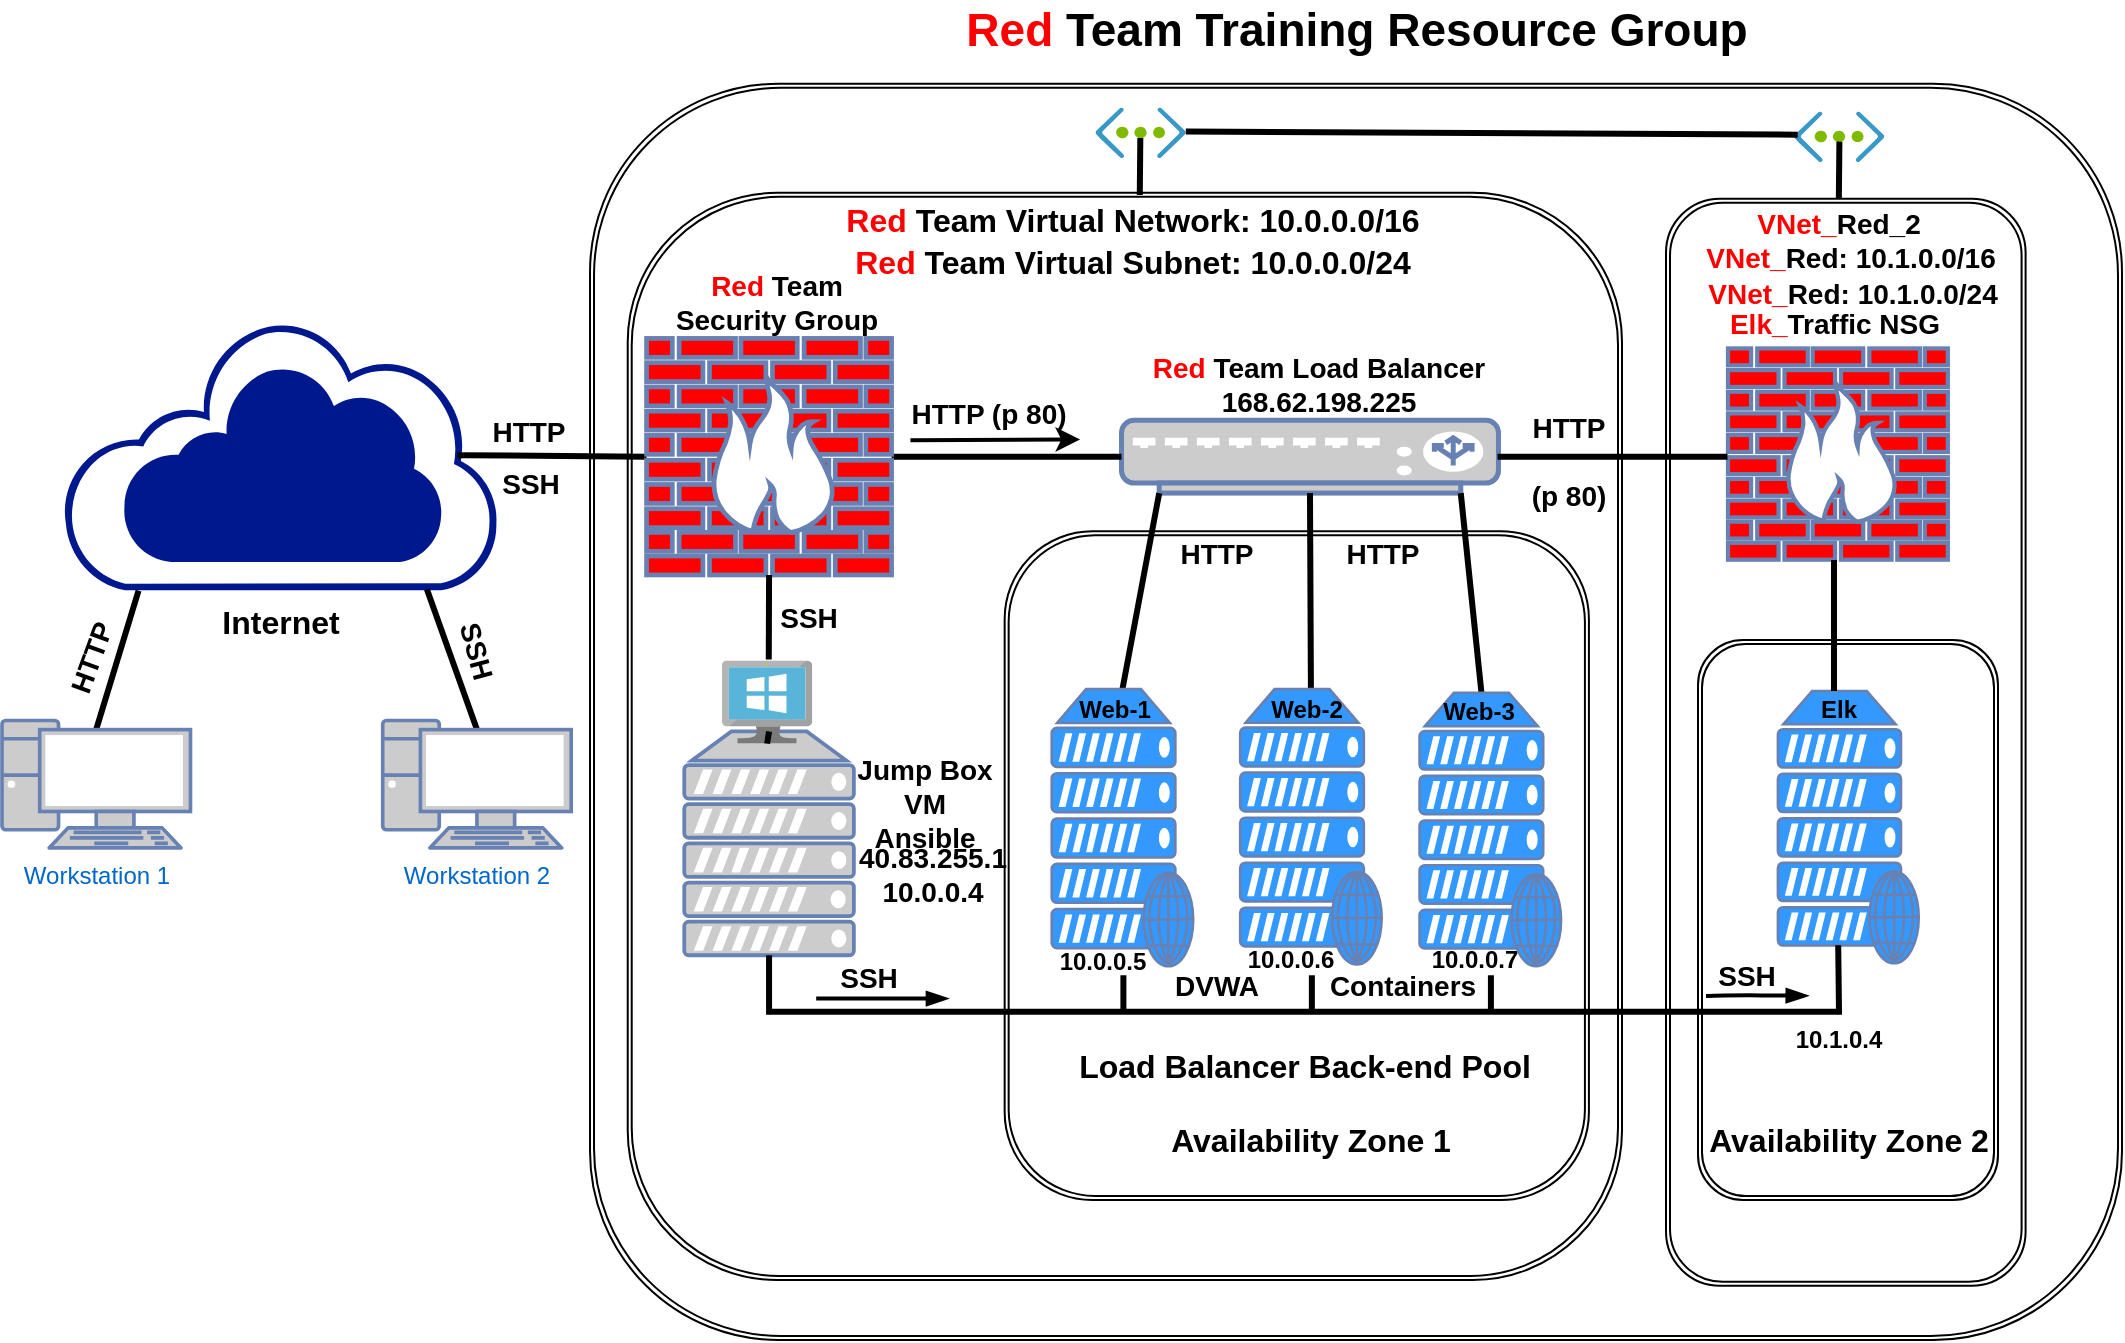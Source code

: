<mxfile version="13.7.5" type="device"><diagram id="DfyBCcoFTRjeQ1ihtu6p" name="Page-1"><mxGraphModel dx="1384" dy="664" grid="1" gridSize="10" guides="1" tooltips="1" connect="1" arrows="0" fold="1" page="1" pageScale="1" pageWidth="1100" pageHeight="850" math="0" shadow="0"><root><mxCell id="0"/><mxCell id="1" parent="0"/><mxCell id="9l5sKtxLtAXF61VpPTWA-80" value="" style="shape=ext;double=1;rounded=1;whiteSpace=wrap;html=1;labelBackgroundColor=none;fillColor=#FFFFFF;fontSize=16;" parent="1" vertex="1"><mxGeometry x="314.01" y="211.84" width="765.99" height="628.16" as="geometry"/></mxCell><mxCell id="9l5sKtxLtAXF61VpPTWA-77" value="" style="shape=ext;double=1;rounded=1;whiteSpace=wrap;html=1;labelBackgroundColor=none;fillColor=#FFFFFF;fontSize=12;" parent="1" vertex="1"><mxGeometry x="332.86" y="266.43" width="497.14" height="543.57" as="geometry"/></mxCell><mxCell id="9l5sKtxLtAXF61VpPTWA-4" value="" style="aspect=fixed;html=1;points=[];align=center;image;fontSize=12;image=img/lib/mscae/Virtual_Network.svg;" parent="1" vertex="1"><mxGeometry x="566.736" y="223.759" width="45.178" height="25.299" as="geometry"/></mxCell><mxCell id="9l5sKtxLtAXF61VpPTWA-26" value="" style="group" parent="1" vertex="1" connectable="0"><mxGeometry x="50.155" y="330.113" width="227.144" height="135.957" as="geometry"/></mxCell><mxCell id="9l5sKtxLtAXF61VpPTWA-1" value="" style="aspect=fixed;pointerEvents=1;shadow=0;dashed=0;html=1;strokeColor=none;labelPosition=center;verticalLabelPosition=bottom;verticalAlign=top;align=center;fillColor=#00188D;shape=mxgraph.mscae.enterprise.internet" parent="9l5sKtxLtAXF61VpPTWA-26" vertex="1"><mxGeometry x="29.976" y="21.471" width="160.308" height="99.391" as="geometry"/></mxCell><mxCell id="9l5sKtxLtAXF61VpPTWA-2" value="&lt;font size=&quot;1&quot;&gt;&lt;b style=&quot;font-size: 16px&quot;&gt;Internet&lt;/b&gt;&lt;/font&gt;" style="aspect=fixed;pointerEvents=1;shadow=0;dashed=0;html=1;strokeColor=none;labelPosition=center;verticalLabelPosition=bottom;verticalAlign=top;align=center;fillColor=#00188D;shape=mxgraph.mscae.enterprise.internet_hollow" parent="9l5sKtxLtAXF61VpPTWA-26" vertex="1"><mxGeometry width="217.792" height="135.027" as="geometry"/></mxCell><mxCell id="9l5sKtxLtAXF61VpPTWA-49" style="edgeStyle=none;rounded=0;orthogonalLoop=1;jettySize=auto;html=1;exitX=0.92;exitY=0.5;exitDx=0;exitDy=0;exitPerimeter=0;entryX=0.907;entryY=0.501;entryDx=0;entryDy=0;entryPerimeter=0;endArrow=none;endFill=0;strokeWidth=3;fontSize=14;" parent="9l5sKtxLtAXF61VpPTWA-26" source="9l5sKtxLtAXF61VpPTWA-2" target="9l5sKtxLtAXF61VpPTWA-2" edge="1"><mxGeometry relative="1" as="geometry"/></mxCell><mxCell id="9l5sKtxLtAXF61VpPTWA-31" style="edgeStyle=none;rounded=0;orthogonalLoop=1;jettySize=auto;html=1;exitX=0.5;exitY=0.07;exitDx=0;exitDy=0;exitPerimeter=0;entryX=0.837;entryY=0.996;entryDx=0;entryDy=0;entryPerimeter=0;endArrow=none;endFill=0;strokeWidth=3;" parent="1" source="9l5sKtxLtAXF61VpPTWA-29" target="9l5sKtxLtAXF61VpPTWA-2" edge="1"><mxGeometry relative="1" as="geometry"/></mxCell><mxCell id="9l5sKtxLtAXF61VpPTWA-29" value="Workstation 2" style="fontColor=#0066CC;verticalAlign=top;verticalLabelPosition=bottom;labelPosition=center;align=center;html=1;outlineConnect=0;fillColor=#CCCCCC;strokeColor=#6881B3;gradientColor=none;gradientDirection=north;strokeWidth=2;shape=mxgraph.networks.pc;" parent="1" vertex="1"><mxGeometry x="210.355" y="530.263" width="94.235" height="63.684" as="geometry"/></mxCell><mxCell id="9l5sKtxLtAXF61VpPTWA-32" style="edgeStyle=none;rounded=0;orthogonalLoop=1;jettySize=auto;html=1;exitX=0.5;exitY=0.07;exitDx=0;exitDy=0;exitPerimeter=0;entryX=0.175;entryY=1.001;entryDx=0;entryDy=0;entryPerimeter=0;endArrow=none;endFill=0;strokeWidth=3;" parent="1" source="9l5sKtxLtAXF61VpPTWA-30" target="9l5sKtxLtAXF61VpPTWA-2" edge="1"><mxGeometry relative="1" as="geometry"/></mxCell><mxCell id="9l5sKtxLtAXF61VpPTWA-30" value="Workstation 1" style="fontColor=#0066CC;verticalAlign=top;verticalLabelPosition=bottom;labelPosition=center;align=center;html=1;outlineConnect=0;fillColor=#CCCCCC;strokeColor=#6881B3;gradientColor=none;gradientDirection=north;strokeWidth=2;shape=mxgraph.networks.pc;" parent="1" vertex="1"><mxGeometry x="20" y="530.263" width="94.235" height="63.684" as="geometry"/></mxCell><mxCell id="9l5sKtxLtAXF61VpPTWA-39" value="&lt;font color=&quot;#ff0000&quot; style=&quot;font-size: 23px;&quot;&gt;Red &lt;/font&gt;Team Training Resource Group" style="text;html=1;resizable=0;autosize=1;align=center;verticalAlign=middle;points=[];fillColor=none;strokeColor=none;rounded=0;fontSize=23;labelBackgroundColor=none;fontStyle=1" parent="1" vertex="1"><mxGeometry x="492.009" y="170" width="410" height="30" as="geometry"/></mxCell><mxCell id="9l5sKtxLtAXF61VpPTWA-44" value="HTTP" style="text;html=1;resizable=0;autosize=1;align=center;verticalAlign=middle;points=[];fillColor=none;strokeColor=none;rounded=0;fontSize=14;labelBackgroundColor=none;fontStyle=1;rotation=-70;" parent="1" vertex="1"><mxGeometry x="39.998" y="489.313" width="50" height="20" as="geometry"/></mxCell><mxCell id="9l5sKtxLtAXF61VpPTWA-45" value="SSH" style="text;html=1;resizable=0;autosize=1;align=center;verticalAlign=middle;points=[];fillColor=none;strokeColor=none;rounded=0;fontSize=14;labelBackgroundColor=none;fontStyle=1;rotation=75;" parent="1" vertex="1"><mxGeometry x="236.995" y="485.244" width="40" height="20" as="geometry"/></mxCell><mxCell id="9l5sKtxLtAXF61VpPTWA-48" style="edgeStyle=none;rounded=0;orthogonalLoop=1;jettySize=auto;html=1;exitX=0.92;exitY=0.5;exitDx=0;exitDy=0;exitPerimeter=0;entryX=0;entryY=0.5;entryDx=0;entryDy=0;entryPerimeter=0;endArrow=none;endFill=0;strokeWidth=3;fontSize=14;" parent="1" source="9l5sKtxLtAXF61VpPTWA-2" target="9l5sKtxLtAXF61VpPTWA-9" edge="1"><mxGeometry relative="1" as="geometry"/></mxCell><mxCell id="9l5sKtxLtAXF61VpPTWA-52" value="SSH" style="text;html=1;resizable=0;autosize=1;align=center;verticalAlign=middle;points=[];fillColor=none;strokeColor=none;rounded=0;fontSize=14;labelBackgroundColor=none;fontStyle=1;rotation=0;" parent="1" vertex="1"><mxGeometry x="263.838" y="402.001" width="40" height="20" as="geometry"/></mxCell><mxCell id="9l5sKtxLtAXF61VpPTWA-54" value="HTTP" style="text;html=1;resizable=0;autosize=1;align=center;verticalAlign=middle;points=[];fillColor=none;strokeColor=none;rounded=0;fontSize=14;labelBackgroundColor=none;fontStyle=1;rotation=0;" parent="1" vertex="1"><mxGeometry x="257.586" y="375.506" width="50" height="20" as="geometry"/></mxCell><mxCell id="9l5sKtxLtAXF61VpPTWA-78" value="&lt;font color=&quot;#ff0000&quot;&gt;Red&lt;/font&gt; Team Virtual Network: 10.0.0.0/16" style="text;html=1;resizable=0;autosize=1;align=center;verticalAlign=middle;points=[];fillColor=none;strokeColor=none;rounded=0;fontSize=16;labelBackgroundColor=none;fontStyle=1" parent="1" vertex="1"><mxGeometry x="434.827" y="270.233" width="300" height="20" as="geometry"/></mxCell><mxCell id="9l5sKtxLtAXF61VpPTWA-79" value="&lt;font color=&quot;#ff0000&quot;&gt;Red&lt;/font&gt; Team Virtual Subnet: 10.0.0.0/24" style="text;html=1;resizable=0;autosize=1;align=center;verticalAlign=middle;points=[];fillColor=none;strokeColor=none;rounded=0;fontSize=16;labelBackgroundColor=none;fontStyle=1" parent="1" vertex="1"><mxGeometry x="439.654" y="291.338" width="290" height="20" as="geometry"/></mxCell><mxCell id="9l5sKtxLtAXF61VpPTWA-71" value="" style="shape=ext;double=1;rounded=1;whiteSpace=wrap;html=1;labelBackgroundColor=none;fontSize=12;fillColor=#FFFFFF;" parent="1" vertex="1"><mxGeometry x="521.33" y="435.65" width="292.13" height="334.35" as="geometry"/></mxCell><mxCell id="9l5sKtxLtAXF61VpPTWA-7" value="" style="fontColor=#0066CC;verticalAlign=top;verticalLabelPosition=bottom;labelPosition=center;align=center;html=1;outlineConnect=0;fillColor=#CCCCCC;strokeColor=#6881B3;gradientColor=none;gradientDirection=north;strokeWidth=2;shape=mxgraph.networks.load_balancer;" parent="1" vertex="1"><mxGeometry x="579.756" y="380.15" width="188.47" height="36.391" as="geometry"/></mxCell><mxCell id="9l5sKtxLtAXF61VpPTWA-25" style="edgeStyle=none;rounded=0;orthogonalLoop=1;jettySize=auto;html=1;exitX=1;exitY=0.5;exitDx=0;exitDy=0;exitPerimeter=0;entryX=0;entryY=0.5;entryDx=0;entryDy=0;entryPerimeter=0;endArrow=none;endFill=0;strokeWidth=3;" parent="1" source="9l5sKtxLtAXF61VpPTWA-9" target="9l5sKtxLtAXF61VpPTWA-7" edge="1"><mxGeometry relative="1" as="geometry"/></mxCell><mxCell id="9l5sKtxLtAXF61VpPTWA-9" value="" style="fontColor=#0067CC;verticalAlign=top;verticalLabelPosition=bottom;labelPosition=center;align=center;html=1;outlineConnect=0;strokeColor=#6881B3;gradientColor=none;gradientDirection=north;strokeWidth=2;shape=mxgraph.networks.firewall;fillColor=#FF0000;" parent="1" vertex="1"><mxGeometry x="342.284" y="339.211" width="122.506" height="118.271" as="geometry"/></mxCell><mxCell id="9l5sKtxLtAXF61VpPTWA-24" style="edgeStyle=none;rounded=0;orthogonalLoop=1;jettySize=auto;html=1;exitX=0.518;exitY=-0.011;exitDx=0;exitDy=0;exitPerimeter=0;entryX=0.5;entryY=1;entryDx=0;entryDy=0;entryPerimeter=0;endArrow=none;endFill=0;strokeWidth=3;" parent="1" source="9l5sKtxLtAXF61VpPTWA-3" target="9l5sKtxLtAXF61VpPTWA-9" edge="1"><mxGeometry relative="1" as="geometry"/></mxCell><mxCell id="9l5sKtxLtAXF61VpPTWA-11" value="" style="fontColor=#0066CC;verticalAlign=top;verticalLabelPosition=bottom;labelPosition=center;align=center;html=1;outlineConnect=0;fillColor=#CCCCCC;strokeColor=#6881B3;gradientColor=none;gradientDirection=north;strokeWidth=2;shape=mxgraph.networks.server;" parent="1" vertex="1"><mxGeometry x="361.131" y="535.722" width="84.812" height="111.902" as="geometry"/></mxCell><mxCell id="9l5sKtxLtAXF61VpPTWA-3" value="" style="aspect=fixed;html=1;points=[];align=center;image;fontSize=12;image=img/lib/mscae/VirtualMachineWindows.svg;" parent="1" vertex="1"><mxGeometry x="379.978" y="500.241" width="45.178" height="41.563" as="geometry"/></mxCell><mxCell id="9l5sKtxLtAXF61VpPTWA-28" style="edgeStyle=none;rounded=0;orthogonalLoop=1;jettySize=auto;html=1;exitX=0.5;exitY=0;exitDx=0;exitDy=0;exitPerimeter=0;entryX=0.5;entryY=1;entryDx=0;entryDy=0;entryPerimeter=0;endArrow=none;endFill=0;strokeWidth=3;" parent="1" source="9l5sKtxLtAXF61VpPTWA-11" target="9l5sKtxLtAXF61VpPTWA-3" edge="1"><mxGeometry relative="1" as="geometry"><mxPoint x="846.441" y="796.609" as="sourcePoint"/><mxPoint x="846.441" y="739.511" as="targetPoint"/></mxGeometry></mxCell><mxCell id="9l5sKtxLtAXF61VpPTWA-38" value="&lt;font color=&quot;#ff0000&quot;&gt;Red&lt;/font&gt; Team Load Balancer&lt;br&gt;168.62.198.225" style="text;html=1;resizable=0;autosize=1;align=center;verticalAlign=middle;points=[];fillColor=none;strokeColor=none;rounded=0;fontSize=14;labelBackgroundColor=none;fontStyle=1" parent="1" vertex="1"><mxGeometry x="587.766" y="341.94" width="180" height="40" as="geometry"/></mxCell><mxCell id="9l5sKtxLtAXF61VpPTWA-41" value="&lt;font color=&quot;#ff0000&quot;&gt;Red&lt;/font&gt; Team&lt;br&gt;Security Group" style="text;html=1;resizable=0;autosize=1;align=center;verticalAlign=middle;points=[];fillColor=none;strokeColor=none;rounded=0;fontSize=14;labelBackgroundColor=none;fontStyle=1" parent="1" vertex="1"><mxGeometry x="346.996" y="301" width="120" height="40" as="geometry"/></mxCell><mxCell id="9l5sKtxLtAXF61VpPTWA-50" value="SSH" style="text;html=1;resizable=0;autosize=1;align=center;verticalAlign=middle;points=[];fillColor=none;strokeColor=none;rounded=0;fontSize=14;labelBackgroundColor=none;fontStyle=1;rotation=0;" parent="1" vertex="1"><mxGeometry x="402.594" y="469.308" width="40" height="20" as="geometry"/></mxCell><mxCell id="9l5sKtxLtAXF61VpPTWA-51" value="SSH" style="text;html=1;resizable=0;autosize=1;align=center;verticalAlign=middle;points=[];fillColor=none;strokeColor=none;rounded=0;fontSize=14;labelBackgroundColor=none;fontStyle=1;rotation=0;" parent="1" vertex="1"><mxGeometry x="433.095" y="649.263" width="40" height="20" as="geometry"/></mxCell><mxCell id="9l5sKtxLtAXF61VpPTWA-55" value="" style="endArrow=blockThin;html=1;strokeWidth=2;fontSize=14;endFill=1;" parent="1" edge="1"><mxGeometry width="50" height="50" relative="1" as="geometry"><mxPoint x="427.095" y="669.278" as="sourcePoint"/><mxPoint x="493.06" y="669.278" as="targetPoint"/></mxGeometry></mxCell><mxCell id="9l5sKtxLtAXF61VpPTWA-56" value="" style="endArrow=classic;html=1;strokeWidth=2;fontSize=14;" parent="1" edge="1"><mxGeometry width="50" height="50" relative="1" as="geometry"><mxPoint x="474.213" y="390.158" as="sourcePoint"/><mxPoint x="559.024" y="389.703" as="targetPoint"/></mxGeometry></mxCell><mxCell id="9l5sKtxLtAXF61VpPTWA-57" value="HTTP (p 80)" style="text;html=1;resizable=0;autosize=1;align=center;verticalAlign=middle;points=[];fillColor=none;strokeColor=none;rounded=0;fontSize=14;labelBackgroundColor=none;fontStyle=1;rotation=0;" parent="1" vertex="1"><mxGeometry x="467.616" y="366.504" width="90" height="20" as="geometry"/></mxCell><mxCell id="9l5sKtxLtAXF61VpPTWA-65" value="Jump Box&lt;br&gt;VM&lt;br&gt;Ansible" style="text;html=1;resizable=0;autosize=1;align=center;verticalAlign=middle;points=[];fillColor=none;strokeColor=none;rounded=0;fontSize=14;labelBackgroundColor=none;fontStyle=1;rotation=0;" parent="1" vertex="1"><mxGeometry x="441.231" y="542.09" width="80" height="60" as="geometry"/></mxCell><mxCell id="9l5sKtxLtAXF61VpPTWA-67" value="40.83.255.1&lt;br&gt;10.0.0.4" style="text;html=1;resizable=0;autosize=1;align=center;verticalAlign=middle;points=[];fillColor=none;strokeColor=none;rounded=0;fontSize=14;labelBackgroundColor=none;fontStyle=1;rotation=0;" parent="1" vertex="1"><mxGeometry x="440.288" y="586.669" width="90" height="40" as="geometry"/></mxCell><mxCell id="9l5sKtxLtAXF61VpPTWA-68" value="Web-1" style="text;html=1;resizable=0;autosize=1;align=center;verticalAlign=middle;points=[];fillColor=none;strokeColor=none;rounded=0;fontSize=12;labelBackgroundColor=none;fontStyle=1;rotation=0;" parent="1" vertex="1"><mxGeometry x="552.428" y="515.707" width="50" height="20" as="geometry"/></mxCell><mxCell id="9l5sKtxLtAXF61VpPTWA-69" value="Web-2" style="text;html=1;resizable=0;autosize=1;align=center;verticalAlign=middle;points=[];fillColor=none;strokeColor=none;rounded=0;fontSize=12;labelBackgroundColor=none;fontStyle=1;rotation=0;" parent="1" vertex="1"><mxGeometry x="646.663" y="515.707" width="50" height="20" as="geometry"/></mxCell><mxCell id="9l5sKtxLtAXF61VpPTWA-70" value="Web-3" style="text;html=1;resizable=0;autosize=1;align=center;verticalAlign=middle;points=[];fillColor=none;strokeColor=none;rounded=0;fontSize=12;labelBackgroundColor=none;fontStyle=1;rotation=0;" parent="1" vertex="1"><mxGeometry x="735.244" y="515.488" width="50" height="20" as="geometry"/></mxCell><mxCell id="9l5sKtxLtAXF61VpPTWA-19" style="edgeStyle=none;rounded=0;orthogonalLoop=1;jettySize=auto;html=1;exitX=0.5;exitY=0;exitDx=0;exitDy=0;exitPerimeter=0;entryX=0.1;entryY=1;entryDx=0;entryDy=0;entryPerimeter=0;endArrow=none;endFill=0;strokeWidth=3;" parent="1" source="9l5sKtxLtAXF61VpPTWA-16" target="9l5sKtxLtAXF61VpPTWA-7" edge="1"><mxGeometry relative="1" as="geometry"/></mxCell><mxCell id="9l5sKtxLtAXF61VpPTWA-21" style="edgeStyle=none;rounded=0;orthogonalLoop=1;jettySize=auto;html=1;exitX=0.5;exitY=0;exitDx=0;exitDy=0;exitPerimeter=0;entryX=0.5;entryY=1;entryDx=0;entryDy=0;entryPerimeter=0;endArrow=none;endFill=0;strokeWidth=3;" parent="1" source="9l5sKtxLtAXF61VpPTWA-17" target="9l5sKtxLtAXF61VpPTWA-7" edge="1"><mxGeometry relative="1" as="geometry"/></mxCell><mxCell id="9l5sKtxLtAXF61VpPTWA-20" style="edgeStyle=none;rounded=0;orthogonalLoop=1;jettySize=auto;html=1;exitX=0.559;exitY=0.751;exitDx=0;exitDy=0;exitPerimeter=0;entryX=0.9;entryY=1;entryDx=0;entryDy=0;entryPerimeter=0;endArrow=none;endFill=0;strokeWidth=3;" parent="1" source="9l5sKtxLtAXF61VpPTWA-75" target="9l5sKtxLtAXF61VpPTWA-7" edge="1"><mxGeometry relative="1" as="geometry"/></mxCell><mxCell id="9l5sKtxLtAXF61VpPTWA-17" value="" style="fontColor=#0066CC;verticalAlign=top;verticalLabelPosition=bottom;labelPosition=center;align=center;html=1;outlineConnect=0;strokeColor=#6881B3;gradientColor=none;gradientDirection=north;strokeWidth=2;shape=mxgraph.networks.web_server;fillColor=#3399FF;" parent="1" vertex="1"><mxGeometry x="639.124" y="514.579" width="70.676" height="137.594" as="geometry"/></mxCell><mxCell id="9l5sKtxLtAXF61VpPTWA-63" value="10.0.0.5" style="text;html=1;resizable=0;autosize=1;align=center;verticalAlign=middle;points=[];fillColor=none;strokeColor=none;rounded=0;fontSize=12;labelBackgroundColor=none;fontStyle=1;rotation=0;" parent="1" vertex="1"><mxGeometry x="540.177" y="641.256" width="60" height="20" as="geometry"/></mxCell><mxCell id="9l5sKtxLtAXF61VpPTWA-64" value="10.0.0.6" style="text;html=1;resizable=0;autosize=1;align=center;verticalAlign=middle;points=[];fillColor=none;strokeColor=none;rounded=0;fontSize=12;labelBackgroundColor=none;fontStyle=1;rotation=0;" parent="1" vertex="1"><mxGeometry x="634.412" y="640.346" width="60" height="20" as="geometry"/></mxCell><mxCell id="9l5sKtxLtAXF61VpPTWA-62" value="10.0.0.7" style="text;html=1;resizable=0;autosize=1;align=center;verticalAlign=middle;points=[];fillColor=none;strokeColor=none;rounded=0;fontSize=12;labelBackgroundColor=none;fontStyle=1;rotation=0;" parent="1" vertex="1"><mxGeometry x="725.82" y="640.346" width="60" height="20" as="geometry"/></mxCell><mxCell id="9l5sKtxLtAXF61VpPTWA-35" style="edgeStyle=none;rounded=0;orthogonalLoop=1;jettySize=auto;html=1;endArrow=none;endFill=0;strokeWidth=3;" parent="1" edge="1"><mxGeometry relative="1" as="geometry"><mxPoint x="580.698" y="675.827" as="targetPoint"/><mxPoint x="580.698" y="657.632" as="sourcePoint"/></mxGeometry></mxCell><mxCell id="9l5sKtxLtAXF61VpPTWA-58" value="DVWA" style="text;html=1;resizable=0;autosize=1;align=center;verticalAlign=middle;points=[];fillColor=none;strokeColor=none;rounded=0;fontSize=14;labelBackgroundColor=none;fontStyle=1;rotation=0;" parent="1" vertex="1"><mxGeometry x="596.718" y="653.083" width="60" height="20" as="geometry"/></mxCell><mxCell id="9l5sKtxLtAXF61VpPTWA-59" value="Containers" style="text;html=1;resizable=0;autosize=1;align=center;verticalAlign=middle;points=[];fillColor=none;strokeColor=none;rounded=0;fontSize=14;labelBackgroundColor=none;fontStyle=1;rotation=0;" parent="1" vertex="1"><mxGeometry x="675.405" y="653.083" width="90" height="20" as="geometry"/></mxCell><mxCell id="9l5sKtxLtAXF61VpPTWA-37" style="edgeStyle=none;rounded=0;orthogonalLoop=1;jettySize=auto;html=1;endArrow=none;endFill=0;strokeWidth=3;" parent="1" edge="1"><mxGeometry relative="1" as="geometry"><mxPoint x="764.457" y="675.827" as="targetPoint"/><mxPoint x="764.457" y="657.632" as="sourcePoint"/></mxGeometry></mxCell><mxCell id="9l5sKtxLtAXF61VpPTWA-36" style="edgeStyle=none;rounded=0;orthogonalLoop=1;jettySize=auto;html=1;endArrow=none;endFill=0;strokeWidth=3;" parent="1" edge="1"><mxGeometry relative="1" as="geometry"><mxPoint x="674.933" y="675.827" as="targetPoint"/><mxPoint x="674.933" y="657.632" as="sourcePoint"/></mxGeometry></mxCell><mxCell id="9l5sKtxLtAXF61VpPTWA-72" value="Load Balancer Back-end Pool" style="text;html=1;resizable=0;autosize=1;align=center;verticalAlign=middle;points=[];fillColor=none;strokeColor=none;rounded=0;fontSize=16;labelBackgroundColor=none;fontStyle=1;rotation=0;" parent="1" vertex="1"><mxGeometry x="551.014" y="693.113" width="240" height="20" as="geometry"/></mxCell><mxCell id="9l5sKtxLtAXF61VpPTWA-16" value="" style="fontColor=#0066CC;verticalAlign=top;verticalLabelPosition=bottom;labelPosition=center;align=center;html=1;outlineConnect=0;strokeColor=#6881B3;gradientColor=none;gradientDirection=north;strokeWidth=2;shape=mxgraph.networks.web_server;fillColor=#3399FF;" parent="1" vertex="1"><mxGeometry x="544.889" y="514.579" width="70.676" height="138.504" as="geometry"/></mxCell><mxCell id="9l5sKtxLtAXF61VpPTWA-73" value="Web-1" style="text;html=1;resizable=0;autosize=1;align=center;verticalAlign=middle;points=[];fillColor=none;strokeColor=none;rounded=0;fontSize=12;labelBackgroundColor=none;fontStyle=1;rotation=0;" parent="1" vertex="1"><mxGeometry x="551.014" y="514.579" width="50" height="20" as="geometry"/></mxCell><mxCell id="9l5sKtxLtAXF61VpPTWA-74" value="Web-2" style="text;html=1;resizable=0;autosize=1;align=center;verticalAlign=middle;points=[];fillColor=none;strokeColor=none;rounded=0;fontSize=12;labelBackgroundColor=none;fontStyle=1;rotation=0;" parent="1" vertex="1"><mxGeometry x="646.663" y="514.797" width="50" height="20" as="geometry"/></mxCell><mxCell id="6Q3pr2F8BsmCqtTSpaH0-3" value="Availability Zone 1" style="text;html=1;resizable=0;autosize=1;align=center;verticalAlign=middle;points=[];fillColor=none;strokeColor=none;rounded=0;fontSize=16;labelBackgroundColor=none;fontStyle=1;rotation=0;" vertex="1" parent="1"><mxGeometry x="594.464" y="730.003" width="160" height="20" as="geometry"/></mxCell><mxCell id="6Q3pr2F8BsmCqtTSpaH0-5" value="" style="fontColor=#0066CC;verticalAlign=top;verticalLabelPosition=bottom;labelPosition=center;align=center;html=1;outlineConnect=0;strokeColor=#6881B3;gradientColor=none;gradientDirection=north;strokeWidth=2;shape=mxgraph.networks.web_server;fillColor=#3399FF;" vertex="1" parent="1"><mxGeometry x="728.817" y="516.399" width="70.676" height="136.685" as="geometry"/></mxCell><mxCell id="9l5sKtxLtAXF61VpPTWA-75" value="Web-3" style="text;html=1;resizable=0;autosize=1;align=center;verticalAlign=middle;points=[];fillColor=none;strokeColor=none;rounded=0;fontSize=12;labelBackgroundColor=none;fontStyle=1;rotation=0;" parent="1" vertex="1"><mxGeometry x="733.244" y="515.579" width="50" height="20" as="geometry"/></mxCell><mxCell id="6Q3pr2F8BsmCqtTSpaH0-6" value="Elk" style="text;html=1;resizable=0;autosize=1;align=center;verticalAlign=middle;points=[];fillColor=none;strokeColor=none;rounded=0;fontSize=12;labelBackgroundColor=none;fontStyle=1;rotation=0;" vertex="1" parent="1"><mxGeometry x="906.004" y="514.709" width="30" height="20" as="geometry"/></mxCell><mxCell id="6Q3pr2F8BsmCqtTSpaH0-11" value="" style="endArrow=none;html=1;entryX=0.439;entryY=0.931;entryDx=0;entryDy=0;entryPerimeter=0;strokeWidth=3;" edge="1" parent="1"><mxGeometry width="50" height="50" relative="1" as="geometry"><mxPoint x="920" y="676.08" as="sourcePoint"/><mxPoint x="919.694" y="642.832" as="targetPoint"/></mxGeometry></mxCell><mxCell id="6Q3pr2F8BsmCqtTSpaH0-22" value="" style="shape=ext;double=1;rounded=1;whiteSpace=wrap;html=1;labelBackgroundColor=none;fillColor=#FFFFFF;fontSize=12;" vertex="1" parent="1"><mxGeometry x="852" y="269.32" width="179.8" height="543.57" as="geometry"/></mxCell><mxCell id="6Q3pr2F8BsmCqtTSpaH0-2" value="" style="shape=ext;double=1;rounded=1;whiteSpace=wrap;html=1;labelBackgroundColor=none;fillColor=#FFFFFF;fontSize=12;" vertex="1" parent="1"><mxGeometry x="868" y="490" width="150" height="280" as="geometry"/></mxCell><mxCell id="9l5sKtxLtAXF61VpPTWA-18" value="" style="fontColor=#0066CC;verticalAlign=top;verticalLabelPosition=bottom;labelPosition=center;align=center;html=1;outlineConnect=0;strokeColor=#6881B3;gradientColor=none;gradientDirection=north;strokeWidth=2;shape=mxgraph.networks.web_server;fillColor=#3399FF;" parent="1" vertex="1"><mxGeometry x="908" y="515.58" width="70.34" height="136.04" as="geometry"/></mxCell><mxCell id="6Q3pr2F8BsmCqtTSpaH0-4" value="Availability Zone 2" style="text;html=1;resizable=0;autosize=1;align=center;verticalAlign=middle;points=[];fillColor=none;strokeColor=none;rounded=0;fontSize=16;labelBackgroundColor=none;fontStyle=1;rotation=0;" vertex="1" parent="1"><mxGeometry x="863.004" y="730.003" width="160" height="20" as="geometry"/></mxCell><mxCell id="6Q3pr2F8BsmCqtTSpaH0-7" value="SSH" style="text;html=1;resizable=0;autosize=1;align=center;verticalAlign=middle;points=[];fillColor=none;strokeColor=none;rounded=0;fontSize=14;labelBackgroundColor=none;fontStyle=1;rotation=0;" vertex="1" parent="1"><mxGeometry x="871.995" y="647.623" width="40" height="20" as="geometry"/></mxCell><mxCell id="6Q3pr2F8BsmCqtTSpaH0-12" value="10.1.0.4" style="text;html=1;resizable=0;autosize=1;align=center;verticalAlign=middle;points=[];fillColor=none;strokeColor=none;rounded=0;fontSize=12;labelBackgroundColor=none;fontStyle=1;rotation=0;" vertex="1" parent="1"><mxGeometry x="907.667" y="679.996" width="60" height="20" as="geometry"/></mxCell><mxCell id="6Q3pr2F8BsmCqtTSpaH0-8" value="" style="endArrow=blockThin;html=1;strokeWidth=2;fontSize=14;endFill=1;" edge="1" parent="1"><mxGeometry width="50" height="50" relative="1" as="geometry"><mxPoint x="872" y="668" as="sourcePoint"/><mxPoint x="922.97" y="667.898" as="targetPoint"/><Array as="points"><mxPoint x="889.91" y="667.62"/></Array></mxGeometry></mxCell><mxCell id="9l5sKtxLtAXF61VpPTWA-34" style="rounded=0;orthogonalLoop=1;jettySize=auto;html=1;exitX=0.5;exitY=1;exitDx=0;exitDy=0;exitPerimeter=0;endArrow=none;endFill=0;strokeWidth=3;entryX=0.48;entryY=0.664;entryDx=0;entryDy=0;entryPerimeter=0;" parent="1" source="9l5sKtxLtAXF61VpPTWA-11" edge="1" target="6Q3pr2F8BsmCqtTSpaH0-2"><mxGeometry relative="1" as="geometry"><mxPoint x="921" y="676" as="targetPoint"/><Array as="points"><mxPoint x="403.537" y="675.827"/></Array></mxGeometry></mxCell><mxCell id="6Q3pr2F8BsmCqtTSpaH0-14" value="Elk" style="text;html=1;resizable=0;autosize=1;align=center;verticalAlign=middle;points=[];fillColor=none;strokeColor=none;rounded=0;fontSize=12;labelBackgroundColor=none;fontStyle=1;rotation=0;" vertex="1" parent="1"><mxGeometry x="922.664" y="514.579" width="30" height="20" as="geometry"/></mxCell><mxCell id="6Q3pr2F8BsmCqtTSpaH0-16" value="" style="fontColor=#0067CC;verticalAlign=top;verticalLabelPosition=bottom;labelPosition=center;align=center;html=1;outlineConnect=0;strokeColor=#6881B3;gradientColor=none;gradientDirection=north;strokeWidth=2;shape=mxgraph.networks.firewall;fillColor=#FF0000;" vertex="1" parent="1"><mxGeometry x="883" y="344.21" width="109.92" height="105.64" as="geometry"/></mxCell><mxCell id="6Q3pr2F8BsmCqtTSpaH0-17" value="&lt;font color=&quot;#ff0000&quot;&gt;Elk_&lt;/font&gt;Traffic NSG" style="text;html=1;resizable=0;autosize=1;align=center;verticalAlign=middle;points=[];fillColor=none;strokeColor=none;rounded=0;fontSize=14;labelBackgroundColor=none;fontStyle=1" vertex="1" parent="1"><mxGeometry x="875.916" y="322.21" width="120" height="20" as="geometry"/></mxCell><mxCell id="6Q3pr2F8BsmCqtTSpaH0-19" style="edgeStyle=none;rounded=0;orthogonalLoop=1;jettySize=auto;html=1;exitX=1;exitY=0.5;exitDx=0;exitDy=0;exitPerimeter=0;entryX=0;entryY=0.5;entryDx=0;entryDy=0;entryPerimeter=0;endArrow=none;endFill=0;strokeWidth=3;" edge="1" parent="1"><mxGeometry relative="1" as="geometry"><mxPoint x="767.769" y="398.326" as="sourcePoint"/><mxPoint x="882.736" y="398.326" as="targetPoint"/></mxGeometry></mxCell><mxCell id="6Q3pr2F8BsmCqtTSpaH0-20" value="HTTP &lt;br&gt;&lt;br&gt;(p 80)" style="text;html=1;resizable=0;autosize=1;align=center;verticalAlign=middle;points=[];fillColor=none;strokeColor=none;rounded=0;fontSize=14;labelBackgroundColor=none;fontStyle=1;rotation=0;" vertex="1" parent="1"><mxGeometry x="777.996" y="371.034" width="50" height="60" as="geometry"/></mxCell><mxCell id="6Q3pr2F8BsmCqtTSpaH0-15" style="edgeStyle=none;rounded=0;orthogonalLoop=1;jettySize=auto;html=1;endArrow=none;endFill=0;strokeWidth=3;entryX=0.514;entryY=-0.193;entryDx=0;entryDy=0;entryPerimeter=0;exitX=0.428;exitY=0.934;exitDx=0;exitDy=0;exitPerimeter=0;" edge="1" parent="1" source="9l5sKtxLtAXF61VpPTWA-18" target="6Q3pr2F8BsmCqtTSpaH0-12"><mxGeometry relative="1" as="geometry"><mxPoint x="1341.537" y="980.21" as="targetPoint"/><mxPoint x="1342.537" y="951.21" as="sourcePoint"/></mxGeometry></mxCell><mxCell id="6Q3pr2F8BsmCqtTSpaH0-24" style="edgeStyle=none;rounded=0;orthogonalLoop=1;jettySize=auto;html=1;exitX=0.559;exitY=0.751;exitDx=0;exitDy=0;exitPerimeter=0;endArrow=none;endFill=0;strokeWidth=3;" edge="1" parent="1"><mxGeometry relative="1" as="geometry"><mxPoint x="936.004" y="515.489" as="sourcePoint"/><mxPoint x="936" y="450" as="targetPoint"/></mxGeometry></mxCell><mxCell id="6Q3pr2F8BsmCqtTSpaH0-25" value="HTTP" style="text;html=1;resizable=0;autosize=1;align=center;verticalAlign=middle;points=[];fillColor=none;strokeColor=none;rounded=0;fontSize=14;labelBackgroundColor=none;fontStyle=1;rotation=0;" vertex="1" parent="1"><mxGeometry x="601.716" y="437.486" width="50" height="20" as="geometry"/></mxCell><mxCell id="6Q3pr2F8BsmCqtTSpaH0-26" value="HTTP" style="text;html=1;resizable=0;autosize=1;align=center;verticalAlign=middle;points=[];fillColor=none;strokeColor=none;rounded=0;fontSize=14;labelBackgroundColor=none;fontStyle=1;rotation=0;" vertex="1" parent="1"><mxGeometry x="685.246" y="437.486" width="50" height="20" as="geometry"/></mxCell><mxCell id="6Q3pr2F8BsmCqtTSpaH0-27" value="" style="aspect=fixed;html=1;points=[];align=center;image;fontSize=12;image=img/lib/mscae/Virtual_Network.svg;" vertex="1" parent="1"><mxGeometry x="916.006" y="225.759" width="45.178" height="25.299" as="geometry"/></mxCell><mxCell id="6Q3pr2F8BsmCqtTSpaH0-28" style="edgeStyle=none;rounded=0;orthogonalLoop=1;jettySize=auto;html=1;exitX=1;exitY=0.5;exitDx=0;exitDy=0;exitPerimeter=0;entryX=0.041;entryY=0.457;entryDx=0;entryDy=0;entryPerimeter=0;endArrow=none;endFill=0;strokeWidth=3;" edge="1" parent="1" target="6Q3pr2F8BsmCqtTSpaH0-27"><mxGeometry relative="1" as="geometry"><mxPoint x="611.909" y="235.746" as="sourcePoint"/><mxPoint x="726.876" y="235.746" as="targetPoint"/></mxGeometry></mxCell><mxCell id="6Q3pr2F8BsmCqtTSpaH0-29" style="edgeStyle=none;rounded=0;orthogonalLoop=1;jettySize=auto;html=1;endArrow=none;endFill=0;strokeWidth=3;entryX=0.515;entryY=0.002;entryDx=0;entryDy=0;entryPerimeter=0;" edge="1" parent="1" target="9l5sKtxLtAXF61VpPTWA-77"><mxGeometry relative="1" as="geometry"><mxPoint x="589.46" y="257.37" as="targetPoint"/><mxPoint x="589.158" y="239.002" as="sourcePoint"/></mxGeometry></mxCell><mxCell id="6Q3pr2F8BsmCqtTSpaH0-30" style="edgeStyle=none;rounded=0;orthogonalLoop=1;jettySize=auto;html=1;endArrow=none;endFill=0;strokeWidth=3;entryX=0.515;entryY=0.002;entryDx=0;entryDy=0;entryPerimeter=0;" edge="1" parent="1"><mxGeometry relative="1" as="geometry"><mxPoint x="938.427" y="269.317" as="targetPoint"/><mxPoint x="938.698" y="240.802" as="sourcePoint"/></mxGeometry></mxCell><mxCell id="6Q3pr2F8BsmCqtTSpaH0-31" value="&lt;font color=&quot;#ff0000&quot;&gt;VNet_&lt;/font&gt;Red_2" style="text;html=1;resizable=0;autosize=1;align=center;verticalAlign=middle;points=[];fillColor=none;strokeColor=none;rounded=0;fontSize=14;labelBackgroundColor=none;fontStyle=1" vertex="1" parent="1"><mxGeometry x="887.916" y="272.34" width="100" height="20" as="geometry"/></mxCell><mxCell id="6Q3pr2F8BsmCqtTSpaH0-32" value="&lt;font color=&quot;#ff0000&quot; style=&quot;font-size: 14px;&quot;&gt;VNet_&lt;/font&gt;Red: 10.1.0.0/16" style="text;html=1;resizable=0;autosize=1;align=center;verticalAlign=middle;points=[];fillColor=none;strokeColor=none;rounded=0;fontSize=14;labelBackgroundColor=none;fontStyle=1" vertex="1" parent="1"><mxGeometry x="864.467" y="289.343" width="160" height="20" as="geometry"/></mxCell><mxCell id="6Q3pr2F8BsmCqtTSpaH0-33" value="&lt;font color=&quot;#ff0000&quot; style=&quot;font-size: 14px;&quot;&gt;VNet_&lt;/font&gt;Red: 10.1.0.0/24" style="text;html=1;resizable=0;autosize=1;align=center;verticalAlign=middle;points=[];fillColor=none;strokeColor=none;rounded=0;fontSize=14;labelBackgroundColor=none;fontStyle=1" vertex="1" parent="1"><mxGeometry x="865.467" y="307.343" width="160" height="20" as="geometry"/></mxCell></root></mxGraphModel></diagram></mxfile>
